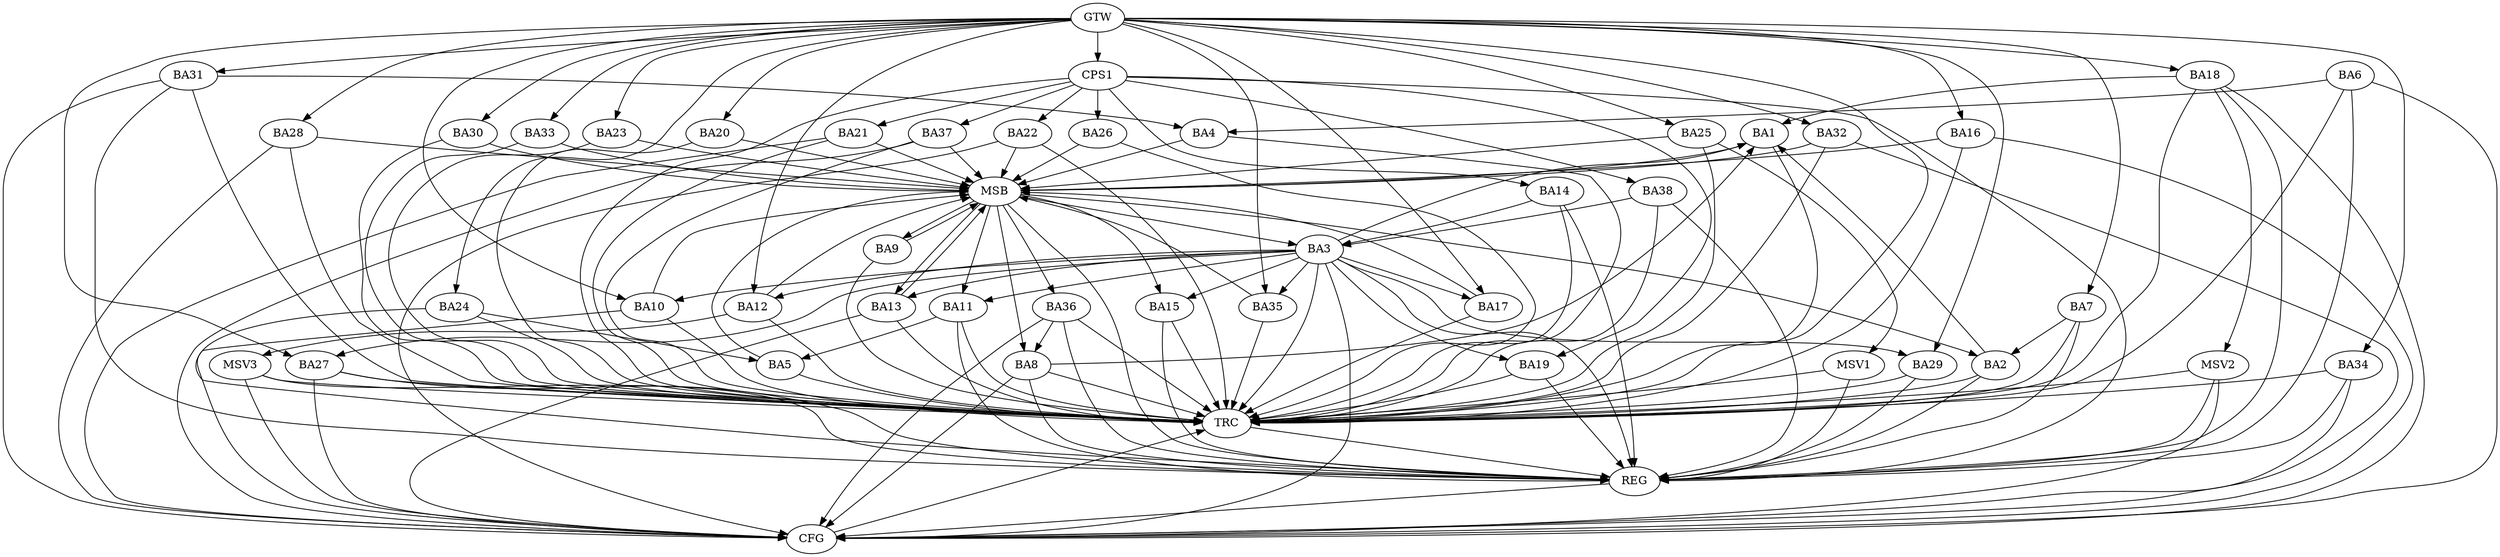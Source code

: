 strict digraph G {
  BA1 [ label="BA1" ];
  BA2 [ label="BA2" ];
  BA3 [ label="BA3" ];
  BA4 [ label="BA4" ];
  BA5 [ label="BA5" ];
  BA6 [ label="BA6" ];
  BA7 [ label="BA7" ];
  BA8 [ label="BA8" ];
  BA9 [ label="BA9" ];
  BA10 [ label="BA10" ];
  BA11 [ label="BA11" ];
  BA12 [ label="BA12" ];
  BA13 [ label="BA13" ];
  BA14 [ label="BA14" ];
  BA15 [ label="BA15" ];
  BA16 [ label="BA16" ];
  BA17 [ label="BA17" ];
  BA18 [ label="BA18" ];
  BA19 [ label="BA19" ];
  BA20 [ label="BA20" ];
  BA21 [ label="BA21" ];
  BA22 [ label="BA22" ];
  BA23 [ label="BA23" ];
  BA24 [ label="BA24" ];
  BA25 [ label="BA25" ];
  BA26 [ label="BA26" ];
  BA27 [ label="BA27" ];
  BA28 [ label="BA28" ];
  BA29 [ label="BA29" ];
  BA30 [ label="BA30" ];
  BA31 [ label="BA31" ];
  BA32 [ label="BA32" ];
  BA33 [ label="BA33" ];
  BA34 [ label="BA34" ];
  BA35 [ label="BA35" ];
  BA36 [ label="BA36" ];
  BA37 [ label="BA37" ];
  BA38 [ label="BA38" ];
  CPS1 [ label="CPS1" ];
  GTW [ label="GTW" ];
  REG [ label="REG" ];
  MSB [ label="MSB" ];
  CFG [ label="CFG" ];
  TRC [ label="TRC" ];
  MSV1 [ label="MSV1" ];
  MSV2 [ label="MSV2" ];
  MSV3 [ label="MSV3" ];
  BA2 -> BA1;
  BA3 -> BA1;
  BA6 -> BA4;
  BA7 -> BA2;
  BA8 -> BA1;
  BA11 -> BA5;
  BA14 -> BA3;
  BA18 -> BA1;
  BA24 -> BA5;
  BA31 -> BA4;
  BA36 -> BA8;
  BA38 -> BA3;
  CPS1 -> BA19;
  CPS1 -> BA37;
  CPS1 -> BA14;
  CPS1 -> BA21;
  CPS1 -> BA26;
  CPS1 -> BA38;
  CPS1 -> BA22;
  GTW -> BA7;
  GTW -> BA10;
  GTW -> BA12;
  GTW -> BA16;
  GTW -> BA17;
  GTW -> BA18;
  GTW -> BA20;
  GTW -> BA23;
  GTW -> BA24;
  GTW -> BA25;
  GTW -> BA27;
  GTW -> BA28;
  GTW -> BA29;
  GTW -> BA30;
  GTW -> BA31;
  GTW -> BA32;
  GTW -> BA33;
  GTW -> BA34;
  GTW -> BA35;
  GTW -> CPS1;
  BA2 -> REG;
  BA3 -> REG;
  BA6 -> REG;
  BA7 -> REG;
  BA8 -> REG;
  BA11 -> REG;
  BA14 -> REG;
  BA15 -> REG;
  BA18 -> REG;
  BA19 -> REG;
  BA24 -> REG;
  BA27 -> REG;
  BA29 -> REG;
  BA31 -> REG;
  BA34 -> REG;
  BA36 -> REG;
  BA38 -> REG;
  CPS1 -> REG;
  BA1 -> MSB;
  MSB -> BA2;
  MSB -> REG;
  BA4 -> MSB;
  MSB -> BA3;
  BA5 -> MSB;
  BA9 -> MSB;
  MSB -> BA8;
  BA10 -> MSB;
  BA12 -> MSB;
  BA13 -> MSB;
  MSB -> BA11;
  BA16 -> MSB;
  MSB -> BA15;
  BA17 -> MSB;
  BA20 -> MSB;
  BA21 -> MSB;
  BA22 -> MSB;
  MSB -> BA9;
  BA23 -> MSB;
  BA25 -> MSB;
  BA26 -> MSB;
  BA28 -> MSB;
  BA30 -> MSB;
  BA32 -> MSB;
  BA33 -> MSB;
  MSB -> BA13;
  BA35 -> MSB;
  BA37 -> MSB;
  MSB -> BA36;
  BA6 -> CFG;
  BA10 -> CFG;
  BA37 -> CFG;
  BA13 -> CFG;
  BA21 -> CFG;
  BA27 -> CFG;
  BA36 -> CFG;
  BA8 -> CFG;
  BA22 -> CFG;
  BA18 -> CFG;
  BA31 -> CFG;
  BA16 -> CFG;
  BA3 -> CFG;
  BA32 -> CFG;
  BA34 -> CFG;
  BA28 -> CFG;
  REG -> CFG;
  BA1 -> TRC;
  BA2 -> TRC;
  BA3 -> TRC;
  BA4 -> TRC;
  BA5 -> TRC;
  BA6 -> TRC;
  BA7 -> TRC;
  BA8 -> TRC;
  BA9 -> TRC;
  BA10 -> TRC;
  BA11 -> TRC;
  BA12 -> TRC;
  BA13 -> TRC;
  BA14 -> TRC;
  BA15 -> TRC;
  BA16 -> TRC;
  BA17 -> TRC;
  BA18 -> TRC;
  BA19 -> TRC;
  BA20 -> TRC;
  BA21 -> TRC;
  BA22 -> TRC;
  BA23 -> TRC;
  BA24 -> TRC;
  BA25 -> TRC;
  BA26 -> TRC;
  BA27 -> TRC;
  BA28 -> TRC;
  BA29 -> TRC;
  BA30 -> TRC;
  BA31 -> TRC;
  BA32 -> TRC;
  BA33 -> TRC;
  BA34 -> TRC;
  BA35 -> TRC;
  BA36 -> TRC;
  BA37 -> TRC;
  BA38 -> TRC;
  CPS1 -> TRC;
  GTW -> TRC;
  CFG -> TRC;
  TRC -> REG;
  BA3 -> BA19;
  BA3 -> BA12;
  BA3 -> BA13;
  BA3 -> BA29;
  BA3 -> BA11;
  BA3 -> BA15;
  BA3 -> BA10;
  BA3 -> BA27;
  BA3 -> BA35;
  BA3 -> BA17;
  BA25 -> MSV1;
  MSV1 -> REG;
  MSV1 -> TRC;
  BA18 -> MSV2;
  MSV2 -> REG;
  MSV2 -> TRC;
  MSV2 -> CFG;
  BA12 -> MSV3;
  MSV3 -> REG;
  MSV3 -> TRC;
  MSV3 -> CFG;
}
